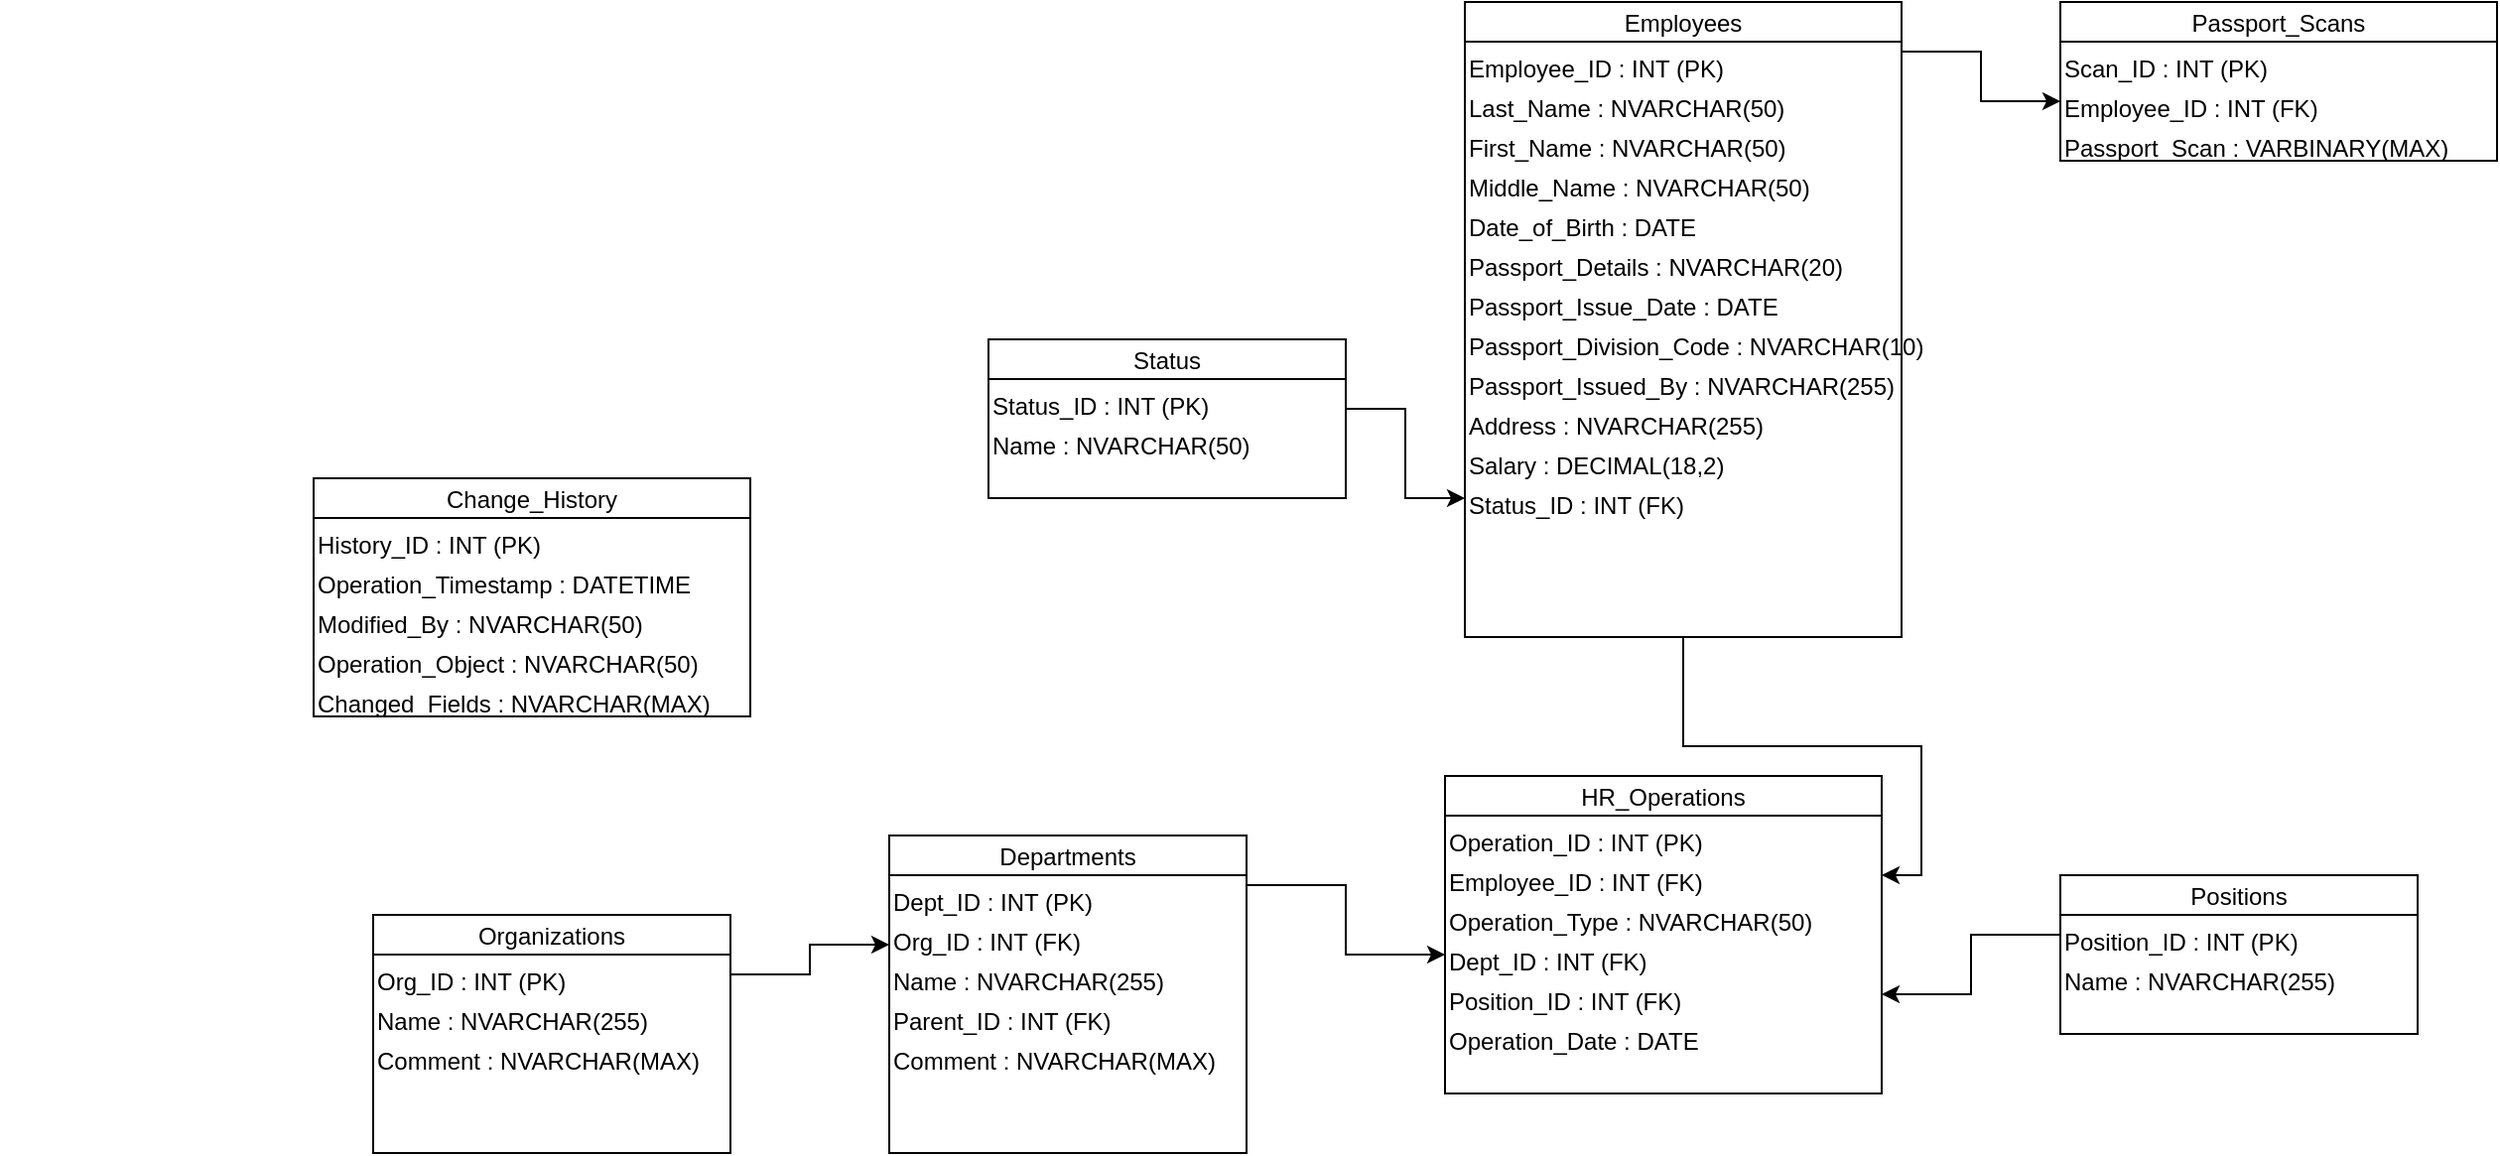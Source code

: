 <mxfile version="24.8.3">
  <diagram name="Database Diagram" id="O2YQ1C-OujuMZKy_e80Z">
    <mxGraphModel dx="44602" dy="31101" grid="1" gridSize="10" guides="1" tooltips="1" connect="1" arrows="1" fold="1" page="1" pageScale="1" pageWidth="827" pageHeight="1169" math="0" shadow="0">
      <root>
        <mxCell id="0" />
        <mxCell id="1" parent="0" />
        <mxCell id="gfmEHWsG6GsHosEBHzVl-1" value="Organizations" style="shape=swimlane;childLayout=stackLayout;horizontal=1;startSize=20;horizontalStack=0;resizeParent=1;resizeLast=0;" vertex="1" parent="1">
          <mxGeometry x="180" y="320" width="180" height="120" as="geometry" />
        </mxCell>
        <mxCell id="gfmEHWsG6GsHosEBHzVl-2" value="Org_ID : INT (PK)" style="text;align=left;verticalAlign=top;" vertex="1" parent="gfmEHWsG6GsHosEBHzVl-1">
          <mxGeometry y="20" width="180" height="20" as="geometry" />
        </mxCell>
        <mxCell id="gfmEHWsG6GsHosEBHzVl-3" value="Name : NVARCHAR(255)" style="text;align=left;verticalAlign=top;" vertex="1" parent="gfmEHWsG6GsHosEBHzVl-1">
          <mxGeometry y="40" width="180" height="20" as="geometry" />
        </mxCell>
        <mxCell id="gfmEHWsG6GsHosEBHzVl-4" value="Comment : NVARCHAR(MAX)" style="text;align=left;verticalAlign=top;" vertex="1" parent="gfmEHWsG6GsHosEBHzVl-1">
          <mxGeometry y="60" width="180" height="20" as="geometry" />
        </mxCell>
        <mxCell id="gfmEHWsG6GsHosEBHzVl-5" value="Departments" style="shape=swimlane;childLayout=stackLayout;horizontal=1;startSize=20;horizontalStack=0;resizeParent=1;resizeLast=0;" vertex="1" parent="1">
          <mxGeometry x="440" y="280" width="180" height="160" as="geometry" />
        </mxCell>
        <mxCell id="gfmEHWsG6GsHosEBHzVl-6" value="Dept_ID : INT (PK)" style="text;align=left;verticalAlign=top;" vertex="1" parent="gfmEHWsG6GsHosEBHzVl-5">
          <mxGeometry y="20" width="180" height="20" as="geometry" />
        </mxCell>
        <mxCell id="gfmEHWsG6GsHosEBHzVl-7" value="Org_ID : INT (FK)" style="text;align=left;verticalAlign=top;" vertex="1" parent="gfmEHWsG6GsHosEBHzVl-5">
          <mxGeometry y="40" width="180" height="20" as="geometry" />
        </mxCell>
        <mxCell id="gfmEHWsG6GsHosEBHzVl-8" value="Name : NVARCHAR(255)" style="text;align=left;verticalAlign=top;" vertex="1" parent="gfmEHWsG6GsHosEBHzVl-5">
          <mxGeometry y="60" width="180" height="20" as="geometry" />
        </mxCell>
        <mxCell id="gfmEHWsG6GsHosEBHzVl-9" value="Parent_ID : INT (FK)" style="text;align=left;verticalAlign=top;" vertex="1" parent="gfmEHWsG6GsHosEBHzVl-5">
          <mxGeometry y="80" width="180" height="20" as="geometry" />
        </mxCell>
        <mxCell id="gfmEHWsG6GsHosEBHzVl-10" value="Comment : NVARCHAR(MAX)" style="text;align=left;verticalAlign=top;" vertex="1" parent="gfmEHWsG6GsHosEBHzVl-5">
          <mxGeometry y="100" width="180" height="20" as="geometry" />
        </mxCell>
        <mxCell id="gfmEHWsG6GsHosEBHzVl-11" value="Positions" style="shape=swimlane;childLayout=stackLayout;horizontal=1;startSize=20;horizontalStack=0;resizeParent=1;resizeLast=0;" vertex="1" parent="1">
          <mxGeometry x="1030" y="300" width="180" height="80" as="geometry" />
        </mxCell>
        <mxCell id="gfmEHWsG6GsHosEBHzVl-12" value="Position_ID : INT (PK)" style="text;align=left;verticalAlign=top;" vertex="1" parent="gfmEHWsG6GsHosEBHzVl-11">
          <mxGeometry y="20" width="180" height="20" as="geometry" />
        </mxCell>
        <mxCell id="gfmEHWsG6GsHosEBHzVl-13" value="Name : NVARCHAR(255)" style="text;align=left;verticalAlign=top;" vertex="1" parent="gfmEHWsG6GsHosEBHzVl-11">
          <mxGeometry y="40" width="180" height="20" as="geometry" />
        </mxCell>
        <mxCell id="gfmEHWsG6GsHosEBHzVl-14" value="Status" style="shape=swimlane;childLayout=stackLayout;horizontal=1;startSize=20;horizontalStack=0;resizeParent=1;resizeLast=0;" vertex="1" parent="1">
          <mxGeometry x="490" y="30" width="180" height="80" as="geometry" />
        </mxCell>
        <mxCell id="gfmEHWsG6GsHosEBHzVl-15" value="Status_ID : INT (PK)" style="text;align=left;verticalAlign=top;" vertex="1" parent="gfmEHWsG6GsHosEBHzVl-14">
          <mxGeometry y="20" width="180" height="20" as="geometry" />
        </mxCell>
        <mxCell id="gfmEHWsG6GsHosEBHzVl-16" value="Name : NVARCHAR(50)" style="text;align=left;verticalAlign=top;" vertex="1" parent="gfmEHWsG6GsHosEBHzVl-14">
          <mxGeometry y="40" width="180" height="20" as="geometry" />
        </mxCell>
        <mxCell id="gfmEHWsG6GsHosEBHzVl-60" style="edgeStyle=orthogonalEdgeStyle;rounded=0;orthogonalLoop=1;jettySize=auto;html=1;exitX=0.5;exitY=1;exitDx=0;exitDy=0;entryX=1;entryY=0.5;entryDx=0;entryDy=0;" edge="1" parent="1" source="gfmEHWsG6GsHosEBHzVl-17" target="gfmEHWsG6GsHosEBHzVl-36">
          <mxGeometry relative="1" as="geometry" />
        </mxCell>
        <mxCell id="gfmEHWsG6GsHosEBHzVl-17" value="Employees" style="shape=swimlane;childLayout=stackLayout;horizontal=1;startSize=20;horizontalStack=0;resizeParent=1;resizeLast=0;" vertex="1" parent="1">
          <mxGeometry x="730" y="-140" width="220" height="320" as="geometry" />
        </mxCell>
        <mxCell id="gfmEHWsG6GsHosEBHzVl-18" value="Employee_ID : INT (PK)" style="text;align=left;verticalAlign=top;" vertex="1" parent="gfmEHWsG6GsHosEBHzVl-17">
          <mxGeometry y="20" width="220" height="20" as="geometry" />
        </mxCell>
        <mxCell id="gfmEHWsG6GsHosEBHzVl-19" value="Last_Name : NVARCHAR(50)" style="text;align=left;verticalAlign=top;" vertex="1" parent="gfmEHWsG6GsHosEBHzVl-17">
          <mxGeometry y="40" width="220" height="20" as="geometry" />
        </mxCell>
        <mxCell id="gfmEHWsG6GsHosEBHzVl-20" value="First_Name : NVARCHAR(50)" style="text;align=left;verticalAlign=top;" vertex="1" parent="gfmEHWsG6GsHosEBHzVl-17">
          <mxGeometry y="60" width="220" height="20" as="geometry" />
        </mxCell>
        <mxCell id="gfmEHWsG6GsHosEBHzVl-21" value="Middle_Name : NVARCHAR(50)" style="text;align=left;verticalAlign=top;" vertex="1" parent="gfmEHWsG6GsHosEBHzVl-17">
          <mxGeometry y="80" width="220" height="20" as="geometry" />
        </mxCell>
        <mxCell id="gfmEHWsG6GsHosEBHzVl-22" value="Date_of_Birth : DATE" style="text;align=left;verticalAlign=top;" vertex="1" parent="gfmEHWsG6GsHosEBHzVl-17">
          <mxGeometry y="100" width="220" height="20" as="geometry" />
        </mxCell>
        <mxCell id="gfmEHWsG6GsHosEBHzVl-23" value="Passport_Details : NVARCHAR(20)" style="text;align=left;verticalAlign=top;" vertex="1" parent="gfmEHWsG6GsHosEBHzVl-17">
          <mxGeometry y="120" width="220" height="20" as="geometry" />
        </mxCell>
        <mxCell id="gfmEHWsG6GsHosEBHzVl-24" value="Passport_Issue_Date : DATE" style="text;align=left;verticalAlign=top;" vertex="1" parent="gfmEHWsG6GsHosEBHzVl-17">
          <mxGeometry y="140" width="220" height="20" as="geometry" />
        </mxCell>
        <mxCell id="gfmEHWsG6GsHosEBHzVl-25" value="Passport_Division_Code : NVARCHAR(10)" style="text;align=left;verticalAlign=top;" vertex="1" parent="gfmEHWsG6GsHosEBHzVl-17">
          <mxGeometry y="160" width="220" height="20" as="geometry" />
        </mxCell>
        <mxCell id="gfmEHWsG6GsHosEBHzVl-26" value="Passport_Issued_By : NVARCHAR(255)" style="text;align=left;verticalAlign=top;" vertex="1" parent="gfmEHWsG6GsHosEBHzVl-17">
          <mxGeometry y="180" width="220" height="20" as="geometry" />
        </mxCell>
        <mxCell id="gfmEHWsG6GsHosEBHzVl-27" value="Address : NVARCHAR(255)" style="text;align=left;verticalAlign=top;" vertex="1" parent="gfmEHWsG6GsHosEBHzVl-17">
          <mxGeometry y="200" width="220" height="20" as="geometry" />
        </mxCell>
        <mxCell id="gfmEHWsG6GsHosEBHzVl-28" value="Salary : DECIMAL(18,2)" style="text;align=left;verticalAlign=top;" vertex="1" parent="gfmEHWsG6GsHosEBHzVl-17">
          <mxGeometry y="220" width="220" height="20" as="geometry" />
        </mxCell>
        <mxCell id="gfmEHWsG6GsHosEBHzVl-29" value="Status_ID : INT (FK)" style="text;align=left;verticalAlign=top;" vertex="1" parent="gfmEHWsG6GsHosEBHzVl-17">
          <mxGeometry y="240" width="220" height="20" as="geometry" />
        </mxCell>
        <mxCell id="gfmEHWsG6GsHosEBHzVl-30" value="Passport_Scans" style="shape=swimlane;childLayout=stackLayout;horizontal=1;startSize=20;horizontalStack=0;resizeParent=1;resizeLast=0;" vertex="1" parent="1">
          <mxGeometry x="1030" y="-140" width="220" height="80" as="geometry" />
        </mxCell>
        <mxCell id="gfmEHWsG6GsHosEBHzVl-31" value="Scan_ID : INT (PK)" style="text;align=left;verticalAlign=top;" vertex="1" parent="gfmEHWsG6GsHosEBHzVl-30">
          <mxGeometry y="20" width="220" height="20" as="geometry" />
        </mxCell>
        <mxCell id="gfmEHWsG6GsHosEBHzVl-32" value="Employee_ID : INT (FK)" style="text;align=left;verticalAlign=top;" vertex="1" parent="gfmEHWsG6GsHosEBHzVl-30">
          <mxGeometry y="40" width="220" height="20" as="geometry" />
        </mxCell>
        <mxCell id="gfmEHWsG6GsHosEBHzVl-33" value="Passport_Scan : VARBINARY(MAX)" style="text;align=left;verticalAlign=top;" vertex="1" parent="gfmEHWsG6GsHosEBHzVl-30">
          <mxGeometry y="60" width="220" height="20" as="geometry" />
        </mxCell>
        <mxCell id="gfmEHWsG6GsHosEBHzVl-34" value="HR_Operations" style="shape=swimlane;childLayout=stackLayout;horizontal=1;startSize=20;horizontalStack=0;resizeParent=1;resizeLast=0;" vertex="1" parent="1">
          <mxGeometry x="720" y="250" width="220" height="160" as="geometry" />
        </mxCell>
        <mxCell id="gfmEHWsG6GsHosEBHzVl-35" value="Operation_ID : INT (PK)" style="text;align=left;verticalAlign=top;" vertex="1" parent="gfmEHWsG6GsHosEBHzVl-34">
          <mxGeometry y="20" width="220" height="20" as="geometry" />
        </mxCell>
        <mxCell id="gfmEHWsG6GsHosEBHzVl-36" value="Employee_ID : INT (FK)" style="text;align=left;verticalAlign=top;" vertex="1" parent="gfmEHWsG6GsHosEBHzVl-34">
          <mxGeometry y="40" width="220" height="20" as="geometry" />
        </mxCell>
        <mxCell id="gfmEHWsG6GsHosEBHzVl-37" value="Operation_Type : NVARCHAR(50)" style="text;align=left;verticalAlign=top;" vertex="1" parent="gfmEHWsG6GsHosEBHzVl-34">
          <mxGeometry y="60" width="220" height="20" as="geometry" />
        </mxCell>
        <mxCell id="gfmEHWsG6GsHosEBHzVl-38" value="Dept_ID : INT (FK)" style="text;align=left;verticalAlign=top;" vertex="1" parent="gfmEHWsG6GsHosEBHzVl-34">
          <mxGeometry y="80" width="220" height="20" as="geometry" />
        </mxCell>
        <mxCell id="gfmEHWsG6GsHosEBHzVl-39" value="Position_ID : INT (FK)" style="text;align=left;verticalAlign=top;" vertex="1" parent="gfmEHWsG6GsHosEBHzVl-34">
          <mxGeometry y="100" width="220" height="20" as="geometry" />
        </mxCell>
        <mxCell id="gfmEHWsG6GsHosEBHzVl-40" value="Operation_Date : DATE" style="text;align=left;verticalAlign=top;" vertex="1" parent="gfmEHWsG6GsHosEBHzVl-34">
          <mxGeometry y="120" width="220" height="20" as="geometry" />
        </mxCell>
        <mxCell id="gfmEHWsG6GsHosEBHzVl-41" value="Change_History" style="shape=swimlane;childLayout=stackLayout;horizontal=1;startSize=20;horizontalStack=0;resizeParent=1;resizeLast=0;" vertex="1" parent="1">
          <mxGeometry x="150" y="100" width="220" height="120" as="geometry" />
        </mxCell>
        <mxCell id="gfmEHWsG6GsHosEBHzVl-42" value="History_ID : INT (PK)" style="text;align=left;verticalAlign=top;" vertex="1" parent="gfmEHWsG6GsHosEBHzVl-41">
          <mxGeometry y="20" width="220" height="20" as="geometry" />
        </mxCell>
        <mxCell id="gfmEHWsG6GsHosEBHzVl-43" value="Operation_Timestamp : DATETIME" style="text;align=left;verticalAlign=top;" vertex="1" parent="gfmEHWsG6GsHosEBHzVl-41">
          <mxGeometry y="40" width="220" height="20" as="geometry" />
        </mxCell>
        <mxCell id="gfmEHWsG6GsHosEBHzVl-44" value="Modified_By : NVARCHAR(50)" style="text;align=left;verticalAlign=top;" vertex="1" parent="gfmEHWsG6GsHosEBHzVl-41">
          <mxGeometry y="60" width="220" height="20" as="geometry" />
        </mxCell>
        <mxCell id="gfmEHWsG6GsHosEBHzVl-45" value="Operation_Object : NVARCHAR(50)" style="text;align=left;verticalAlign=top;" vertex="1" parent="gfmEHWsG6GsHosEBHzVl-41">
          <mxGeometry y="80" width="220" height="20" as="geometry" />
        </mxCell>
        <mxCell id="gfmEHWsG6GsHosEBHzVl-46" value="Changed_Fields : NVARCHAR(MAX)" style="text;align=left;verticalAlign=top;" vertex="1" parent="gfmEHWsG6GsHosEBHzVl-41">
          <mxGeometry y="100" width="220" height="20" as="geometry" />
        </mxCell>
        <mxCell id="gfmEHWsG6GsHosEBHzVl-47" edge="1" parent="1" source="gfmEHWsG6GsHosEBHzVl-1" target="gfmEHWsG6GsHosEBHzVl-5" />
        <mxCell id="gfmEHWsG6GsHosEBHzVl-48" edge="1" parent="1" source="gfmEHWsG6GsHosEBHzVl-5" target="gfmEHWsG6GsHosEBHzVl-5" />
        <mxCell id="gfmEHWsG6GsHosEBHzVl-49" edge="1" parent="1" source="gfmEHWsG6GsHosEBHzVl-14" target="gfmEHWsG6GsHosEBHzVl-17" />
        <mxCell id="gfmEHWsG6GsHosEBHzVl-50" edge="1" parent="1" source="gfmEHWsG6GsHosEBHzVl-17" target="gfmEHWsG6GsHosEBHzVl-30" />
        <mxCell id="gfmEHWsG6GsHosEBHzVl-51" edge="1" parent="1" source="gfmEHWsG6GsHosEBHzVl-17" target="gfmEHWsG6GsHosEBHzVl-34" />
        <mxCell id="gfmEHWsG6GsHosEBHzVl-52" edge="1" parent="1" source="gfmEHWsG6GsHosEBHzVl-5" target="gfmEHWsG6GsHosEBHzVl-34" />
        <mxCell id="gfmEHWsG6GsHosEBHzVl-53" edge="1" parent="1" source="gfmEHWsG6GsHosEBHzVl-11" target="gfmEHWsG6GsHosEBHzVl-34" />
        <mxCell id="gfmEHWsG6GsHosEBHzVl-56" style="edgeStyle=orthogonalEdgeStyle;rounded=0;orthogonalLoop=1;jettySize=auto;html=1;exitX=1;exitY=0.25;exitDx=0;exitDy=0;entryX=0;entryY=0.5;entryDx=0;entryDy=0;" edge="1" parent="1" source="gfmEHWsG6GsHosEBHzVl-18" target="gfmEHWsG6GsHosEBHzVl-32">
          <mxGeometry relative="1" as="geometry" />
        </mxCell>
        <mxCell id="gfmEHWsG6GsHosEBHzVl-57" style="edgeStyle=orthogonalEdgeStyle;rounded=0;orthogonalLoop=1;jettySize=auto;html=1;exitX=0;exitY=0.5;exitDx=0;exitDy=0;entryX=1;entryY=0.5;entryDx=0;entryDy=0;" edge="1" parent="1" source="gfmEHWsG6GsHosEBHzVl-12" target="gfmEHWsG6GsHosEBHzVl-39">
          <mxGeometry relative="1" as="geometry" />
        </mxCell>
        <mxCell id="gfmEHWsG6GsHosEBHzVl-58" style="edgeStyle=orthogonalEdgeStyle;rounded=0;orthogonalLoop=1;jettySize=auto;html=1;exitX=1;exitY=0.25;exitDx=0;exitDy=0;entryX=0;entryY=0.5;entryDx=0;entryDy=0;" edge="1" parent="1" source="gfmEHWsG6GsHosEBHzVl-6" target="gfmEHWsG6GsHosEBHzVl-38">
          <mxGeometry relative="1" as="geometry" />
        </mxCell>
        <mxCell id="gfmEHWsG6GsHosEBHzVl-59" style="edgeStyle=orthogonalEdgeStyle;rounded=0;orthogonalLoop=1;jettySize=auto;html=1;exitX=1;exitY=0.75;exitDx=0;exitDy=0;entryX=0;entryY=0.5;entryDx=0;entryDy=0;" edge="1" parent="1" source="gfmEHWsG6GsHosEBHzVl-15" target="gfmEHWsG6GsHosEBHzVl-29">
          <mxGeometry relative="1" as="geometry" />
        </mxCell>
        <mxCell id="gfmEHWsG6GsHosEBHzVl-61" style="edgeStyle=orthogonalEdgeStyle;rounded=0;orthogonalLoop=1;jettySize=auto;html=1;exitX=1;exitY=0.5;exitDx=0;exitDy=0;entryX=0;entryY=0.75;entryDx=0;entryDy=0;" edge="1" parent="1" source="gfmEHWsG6GsHosEBHzVl-2" target="gfmEHWsG6GsHosEBHzVl-7">
          <mxGeometry relative="1" as="geometry" />
        </mxCell>
      </root>
    </mxGraphModel>
  </diagram>
</mxfile>

